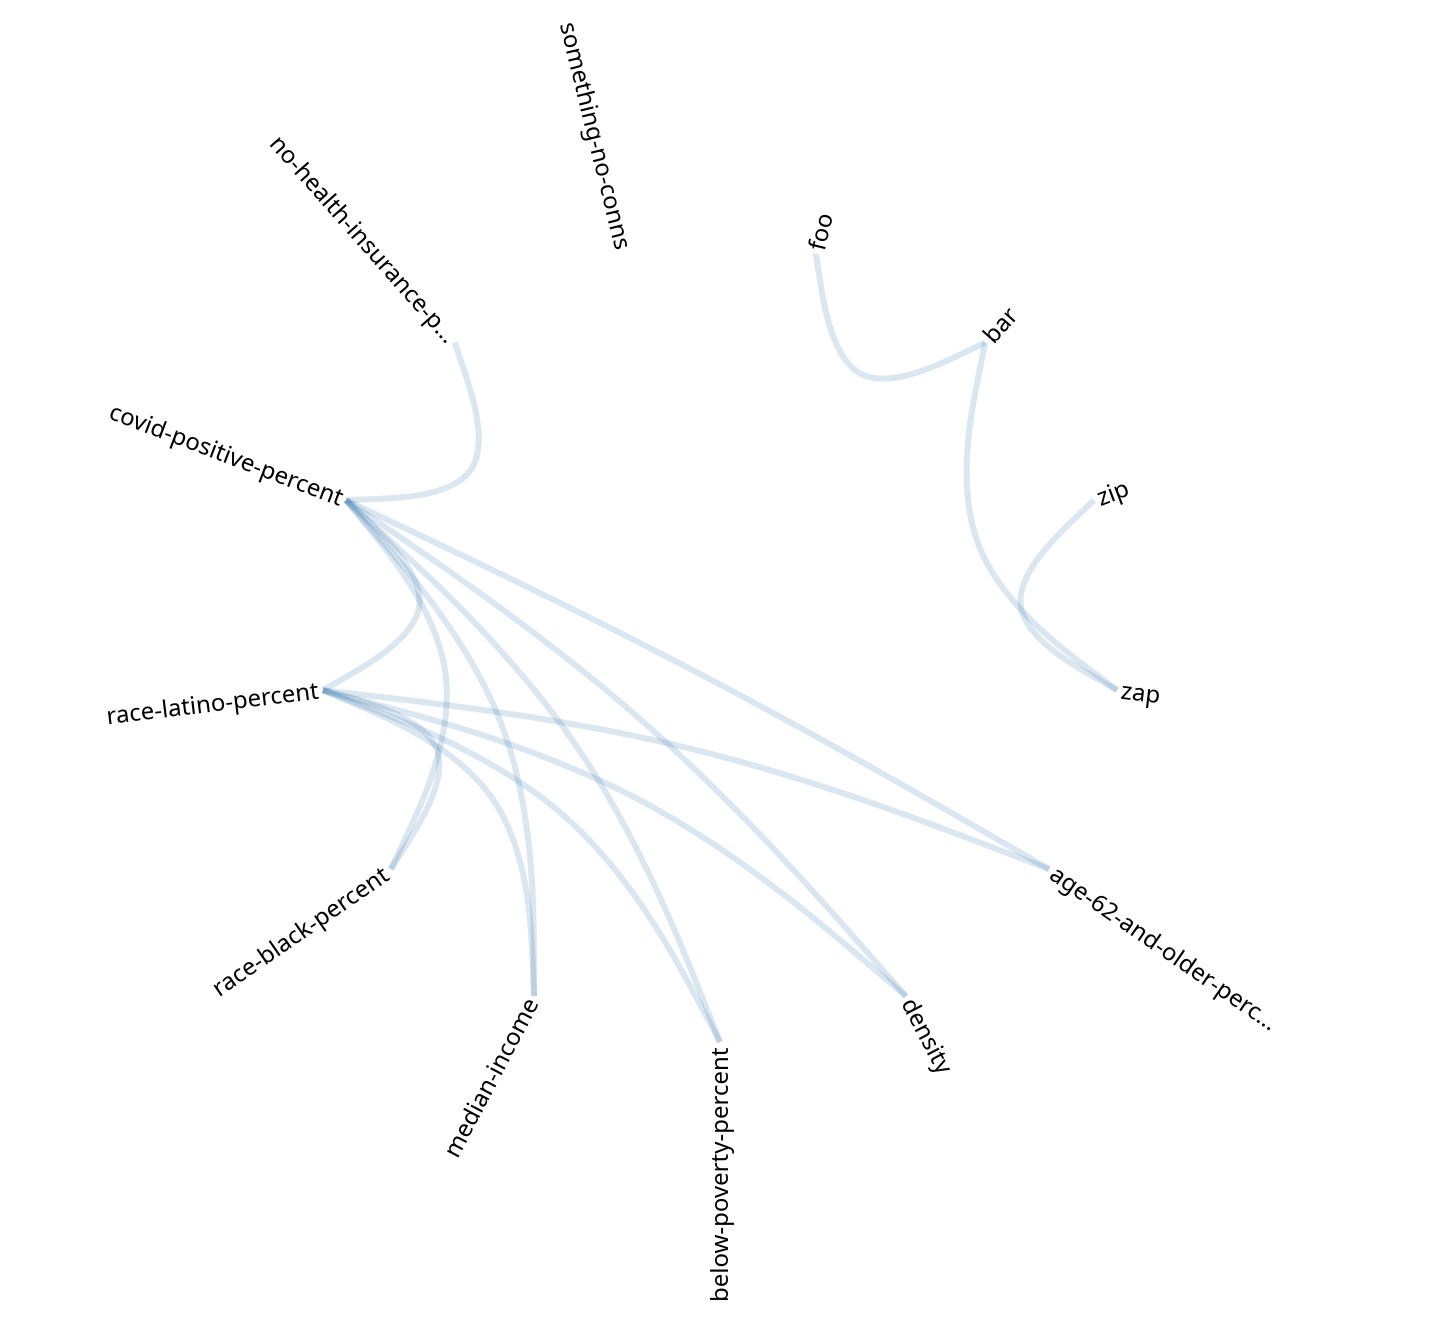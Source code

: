 {"legends":[],"width":700,"scales":[{"name":"color","type":"ordinal","domain":["depends on","imported by"],"range":[{"signal":"colorIn"},{"signal":"colorOut"}]}],"padding":10,"marks":[{"type":"text","interactive":true,"from":{"data":"leaves"},"encode":{"enter":{"text":{"field":"name"},"baseline":{"value":"middle"}},"update":{"y":{"field":"y"},"align":{"signal":"datum.leftside ? 'right' : 'left'"},"dx":{"signal":"textOffset * (datum.leftside ? -1 : 1)"},"limit":{"value":140},"fill":[{"test":"datum.id === active","value":"black"},{"test":"indata('selected', 'source-id', datum.id)","signal":"colorIn"},{"test":"indata('selected', 'target-id', datum.id)","signal":"colorOut"},{"test":"datum.status == 'infected'","value":"orange"},{"test":"datum.status == 'source'","value":"red"},{"value":"black"}],"angle":{"signal":"datum.leftside ? datum.angle - 180 : datum.angle"},"fontWeight":[{"test":"indata('selected', 'source-id', datum.id)","value":"bold"},{"test":"indata('selected', 'target-id', datum.id)","value":"bold"},{"value":null}],"x":{"field":"x"},"fontSize":{"signal":"textSize"}}}},{"type":"group","from":{"facet":{"name":"path","data":"dependencies","field":"treepath"}},"signals":[{"name":"edgeClicked","push":"outer","on":[{"events":"line:click","update":"parent"}]}],"marks":[{"type":"line","interactive":true,"from":{"data":"path"},"encode":{"enter":{"interpolate":{"value":"bundle"},"strokeWidth":{"value":3}},"update":{"stroke":[{"test":"parent['source-id'] === activeSource || parent['target-id'] === activeTarget","signal":"colorOut"},{"test":"parent['infected']","value":"red"},{"value":"steelblue"}],"strokeOpacity":[{"test":"parent['source-id'] === activeSource || parent['target-id'] === activeTarget","value":0.5},{"value":0.2}],"tension":{"signal":"tension"},"x":{"field":"x"},"y":{"field":"y"}}}}]}],"$schema":"https:\/\/vega.github.io\/schema\/vega\/v5.json","signals":[{"name":"tension","value":0.33},{"name":"radius","value":200},{"name":"extent","value":360},{"name":"rotate","value":0},{"name":"textSize","value":12},{"name":"textOffset","value":2},{"name":"layout","value":"cluster"},{"name":"colorIn","value":"firebrick"},{"name":"colorOut","value":"firebrick"},{"name":"originX","update":"width \/ 2"},{"name":"originY","update":"height \/ 2"},{"name":"active","value":null,"on":[{"events":"text:mouseover","update":"datum.id"},{"events":"mouseover[!event.item]","update":"null"}]},{"name":"activeSource","value":null,"update":"active"},{"name":"activeTarget","value":null,"update":"active"},{"name":"edgeClicked"},{"name":"edgeThreshold"},{"name":"confidenceThreshold"}],"height":500,"data":[{"name":"tree","values":[{"name":"root","id":-1,"alpha":0.5,"beta":0},{"name":"foo","id":1,"parent":-1,"alpha":0.03846153846153846,"beta":1,"status":null},{"name":"bar","id":2,"parent":-1,"alpha":0.11538461538461536,"beta":1,"status":null},{"name":"zip","id":3,"parent":-1,"alpha":0.1923076923076923,"beta":1,"status":null},{"name":"zap","id":4,"parent":-1,"alpha":0.2692307692307692,"beta":1,"status":null},{"name":"age-62-and-older-percent","id":5,"parent":-1,"alpha":0.3461538461538461,"beta":1,"status":null},{"name":"density","id":6,"parent":-1,"alpha":0.423076923076923,"beta":1,"status":null},{"name":"below-poverty-percent","id":7,"parent":-1,"alpha":0.49999999999999994,"beta":1,"status":null},{"name":"median-income","id":8,"parent":-1,"alpha":0.5769230769230769,"beta":1,"status":null},{"name":"race-black-percent","id":9,"parent":-1,"alpha":0.6538461538461537,"beta":1,"status":null},{"name":"race-latino-percent","id":10,"parent":-1,"alpha":0.7307692307692307,"beta":1,"status":null},{"name":"covid-positive-percent","id":11,"parent":-1,"alpha":0.8076923076923076,"beta":1,"status":null},{"name":"no-health-insurance-percent","id":12,"parent":-1,"alpha":0.8846153846153845,"beta":1,"status":null},{"name":"something-no-conns","id":13,"parent":-1,"alpha":0.9615384615384615,"beta":1,"status":null}],"transform":[{"type":"stratify","key":"id","parentKey":"parent"},{"type":"tree","method":{"signal":"layout"},"size":[1,1],"as":["alpha-ignore","beta-ignore","depth","children"]},{"type":"formula","expr":"(rotate + extent * datum.alpha + 270) % 360","as":"angle"},{"type":"formula","expr":"inrange(datum.angle, [90, 270])","as":"leftside"},{"type":"formula","expr":"originX + radius * datum.beta * cos(PI * datum.angle \/ 180)","as":"x"},{"type":"formula","expr":"originY + radius * datum.beta * sin(PI * datum.angle \/ 180)","as":"y"}]},{"name":"leaves","source":"tree","transform":[{"type":"filter","expr":"!datum.children"}]},{"name":"dependencies","values":[{"source-id":2,"target-id":1,"source-name":"bar","target-name":"foo","edge-val":null,"edge-present":true,"infected":null},{"source-id":4,"target-id":3,"source-name":"zap","target-name":"zip","edge-val":null,"edge-present":true,"infected":null},{"source-id":4,"target-id":2,"source-name":"zap","target-name":"bar","edge-val":null,"edge-present":true,"infected":null},{"source-id":5,"target-id":10,"source-name":"age-62-and-older-percent","target-name":"race-latino-percent","edge-val":null,"edge-present":true,"infected":null},{"source-id":6,"target-id":10,"source-name":"density","target-name":"race-latino-percent","edge-val":null,"edge-present":true,"infected":null},{"source-id":7,"target-id":10,"source-name":"below-poverty-percent","target-name":"race-latino-percent","edge-val":null,"edge-present":true,"infected":null},{"source-id":8,"target-id":10,"source-name":"median-income","target-name":"race-latino-percent","edge-val":null,"edge-present":true,"infected":null},{"source-id":9,"target-id":10,"source-name":"race-black-percent","target-name":"race-latino-percent","edge-val":null,"edge-present":true,"infected":null},{"source-id":11,"target-id":10,"source-name":"covid-positive-percent","target-name":"race-latino-percent","edge-val":null,"edge-present":true,"infected":null},{"source-id":12,"target-id":11,"source-name":"no-health-insurance-percent","target-name":"covid-positive-percent","edge-val":null,"edge-present":true,"infected":null},{"source-id":11,"target-id":5,"source-name":"covid-positive-percent","target-name":"age-62-and-older-percent","edge-val":null,"edge-present":true,"infected":null},{"source-id":11,"target-id":6,"source-name":"covid-positive-percent","target-name":"density","edge-val":null,"edge-present":true,"infected":null},{"source-id":7,"target-id":11,"source-name":"below-poverty-percent","target-name":"covid-positive-percent","edge-val":null,"edge-present":true,"infected":null},{"source-id":11,"target-id":8,"source-name":"covid-positive-percent","target-name":"median-income","edge-val":null,"edge-present":true,"infected":null},{"source-id":11,"target-id":9,"source-name":"covid-positive-percent","target-name":"race-black-percent","edge-val":null,"edge-present":true,"infected":null}],"transform":[{"type":"formula","expr":"treePath('tree', datum['source-id'], datum['target-id'])","as":"treepath","initonly":true}]},{"name":"selected","source":"dependencies","transform":[{"type":"filter","expr":"datum['source-id'] === activeSource || datum['target-id'] === activeTarget"}]}]}